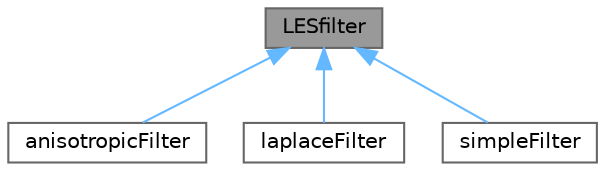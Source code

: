 digraph "LESfilter"
{
 // LATEX_PDF_SIZE
  bgcolor="transparent";
  edge [fontname=Helvetica,fontsize=10,labelfontname=Helvetica,labelfontsize=10];
  node [fontname=Helvetica,fontsize=10,shape=box,height=0.2,width=0.4];
  Node1 [id="Node000001",label="LESfilter",height=0.2,width=0.4,color="gray40", fillcolor="grey60", style="filled", fontcolor="black",tooltip="Abstract class for LES filters."];
  Node1 -> Node2 [id="edge1_Node000001_Node000002",dir="back",color="steelblue1",style="solid",tooltip=" "];
  Node2 [id="Node000002",label="anisotropicFilter",height=0.2,width=0.4,color="gray40", fillcolor="white", style="filled",URL="$classFoam_1_1anisotropicFilter.html",tooltip="anisotropic filter"];
  Node1 -> Node3 [id="edge2_Node000001_Node000003",dir="back",color="steelblue1",style="solid",tooltip=" "];
  Node3 [id="Node000003",label="laplaceFilter",height=0.2,width=0.4,color="gray40", fillcolor="white", style="filled",URL="$classFoam_1_1laplaceFilter.html",tooltip="Laplace filter for LES."];
  Node1 -> Node4 [id="edge3_Node000001_Node000004",dir="back",color="steelblue1",style="solid",tooltip=" "];
  Node4 [id="Node000004",label="simpleFilter",height=0.2,width=0.4,color="gray40", fillcolor="white", style="filled",URL="$classFoam_1_1simpleFilter.html",tooltip="Simple top-hat filter used in dynamic LES models."];
}
